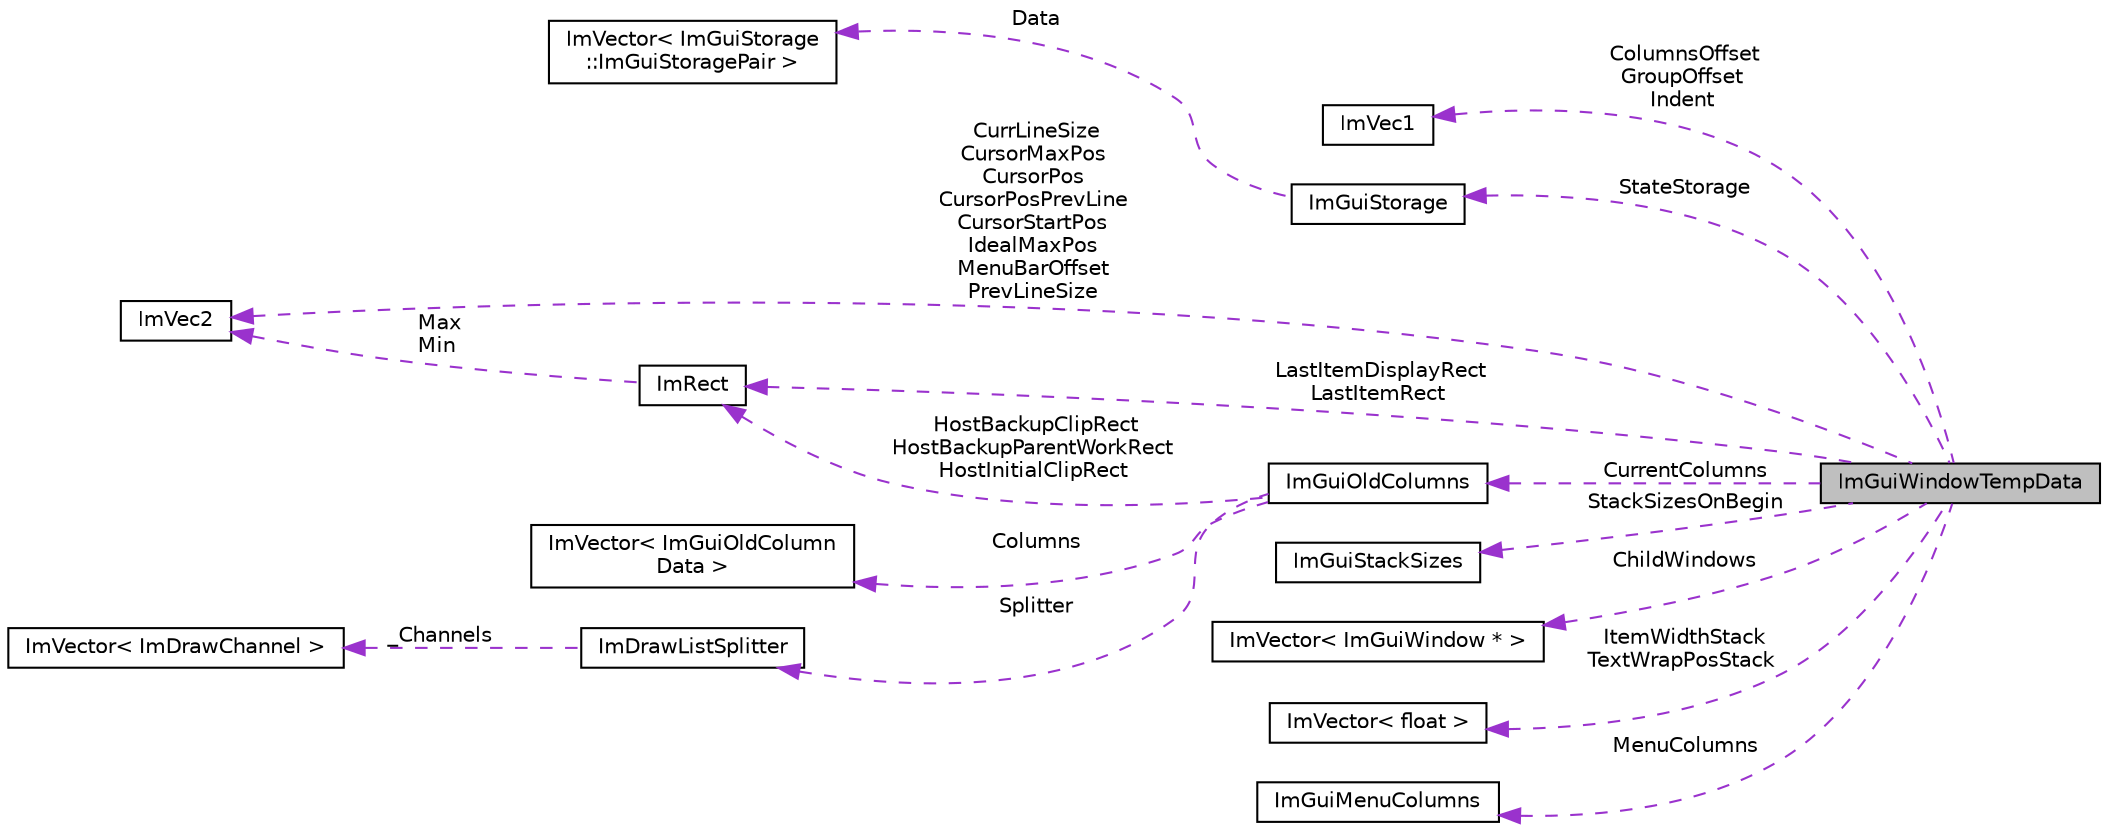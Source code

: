 digraph "ImGuiWindowTempData"
{
 // LATEX_PDF_SIZE
  edge [fontname="Helvetica",fontsize="10",labelfontname="Helvetica",labelfontsize="10"];
  node [fontname="Helvetica",fontsize="10",shape=record];
  rankdir="LR";
  Node1 [label="ImGuiWindowTempData",height=0.2,width=0.4,color="black", fillcolor="grey75", style="filled", fontcolor="black",tooltip=" "];
  Node2 -> Node1 [dir="back",color="darkorchid3",fontsize="10",style="dashed",label=" ColumnsOffset\nGroupOffset\nIndent" ,fontname="Helvetica"];
  Node2 [label="ImVec1",height=0.2,width=0.4,color="black", fillcolor="white", style="filled",URL="$struct_im_vec1.html",tooltip=" "];
  Node3 -> Node1 [dir="back",color="darkorchid3",fontsize="10",style="dashed",label=" StateStorage" ,fontname="Helvetica"];
  Node3 [label="ImGuiStorage",height=0.2,width=0.4,color="black", fillcolor="white", style="filled",URL="$struct_im_gui_storage.html",tooltip=" "];
  Node4 -> Node3 [dir="back",color="darkorchid3",fontsize="10",style="dashed",label=" Data" ,fontname="Helvetica"];
  Node4 [label="ImVector\< ImGuiStorage\l::ImGuiStoragePair \>",height=0.2,width=0.4,color="black", fillcolor="white", style="filled",URL="$struct_im_vector.html",tooltip=" "];
  Node5 -> Node1 [dir="back",color="darkorchid3",fontsize="10",style="dashed",label=" CurrLineSize\nCursorMaxPos\nCursorPos\nCursorPosPrevLine\nCursorStartPos\nIdealMaxPos\nMenuBarOffset\nPrevLineSize" ,fontname="Helvetica"];
  Node5 [label="ImVec2",height=0.2,width=0.4,color="black", fillcolor="white", style="filled",URL="$struct_im_vec2.html",tooltip=" "];
  Node6 -> Node1 [dir="back",color="darkorchid3",fontsize="10",style="dashed",label=" LastItemDisplayRect\nLastItemRect" ,fontname="Helvetica"];
  Node6 [label="ImRect",height=0.2,width=0.4,color="black", fillcolor="white", style="filled",URL="$struct_im_rect.html",tooltip=" "];
  Node5 -> Node6 [dir="back",color="darkorchid3",fontsize="10",style="dashed",label=" Max\nMin" ,fontname="Helvetica"];
  Node7 -> Node1 [dir="back",color="darkorchid3",fontsize="10",style="dashed",label=" CurrentColumns" ,fontname="Helvetica"];
  Node7 [label="ImGuiOldColumns",height=0.2,width=0.4,color="black", fillcolor="white", style="filled",URL="$struct_im_gui_old_columns.html",tooltip=" "];
  Node6 -> Node7 [dir="back",color="darkorchid3",fontsize="10",style="dashed",label=" HostBackupClipRect\nHostBackupParentWorkRect\nHostInitialClipRect" ,fontname="Helvetica"];
  Node8 -> Node7 [dir="back",color="darkorchid3",fontsize="10",style="dashed",label=" Columns" ,fontname="Helvetica"];
  Node8 [label="ImVector\< ImGuiOldColumn\lData \>",height=0.2,width=0.4,color="black", fillcolor="white", style="filled",URL="$struct_im_vector.html",tooltip=" "];
  Node9 -> Node7 [dir="back",color="darkorchid3",fontsize="10",style="dashed",label=" Splitter" ,fontname="Helvetica"];
  Node9 [label="ImDrawListSplitter",height=0.2,width=0.4,color="black", fillcolor="white", style="filled",URL="$struct_im_draw_list_splitter.html",tooltip=" "];
  Node10 -> Node9 [dir="back",color="darkorchid3",fontsize="10",style="dashed",label=" _Channels" ,fontname="Helvetica"];
  Node10 [label="ImVector\< ImDrawChannel \>",height=0.2,width=0.4,color="black", fillcolor="white", style="filled",URL="$struct_im_vector.html",tooltip=" "];
  Node11 -> Node1 [dir="back",color="darkorchid3",fontsize="10",style="dashed",label=" StackSizesOnBegin" ,fontname="Helvetica"];
  Node11 [label="ImGuiStackSizes",height=0.2,width=0.4,color="black", fillcolor="white", style="filled",URL="$struct_im_gui_stack_sizes.html",tooltip=" "];
  Node12 -> Node1 [dir="back",color="darkorchid3",fontsize="10",style="dashed",label=" ChildWindows" ,fontname="Helvetica"];
  Node12 [label="ImVector\< ImGuiWindow * \>",height=0.2,width=0.4,color="black", fillcolor="white", style="filled",URL="$struct_im_vector.html",tooltip=" "];
  Node13 -> Node1 [dir="back",color="darkorchid3",fontsize="10",style="dashed",label=" ItemWidthStack\nTextWrapPosStack" ,fontname="Helvetica"];
  Node13 [label="ImVector\< float \>",height=0.2,width=0.4,color="black", fillcolor="white", style="filled",URL="$struct_im_vector.html",tooltip=" "];
  Node14 -> Node1 [dir="back",color="darkorchid3",fontsize="10",style="dashed",label=" MenuColumns" ,fontname="Helvetica"];
  Node14 [label="ImGuiMenuColumns",height=0.2,width=0.4,color="black", fillcolor="white", style="filled",URL="$struct_im_gui_menu_columns.html",tooltip=" "];
}
